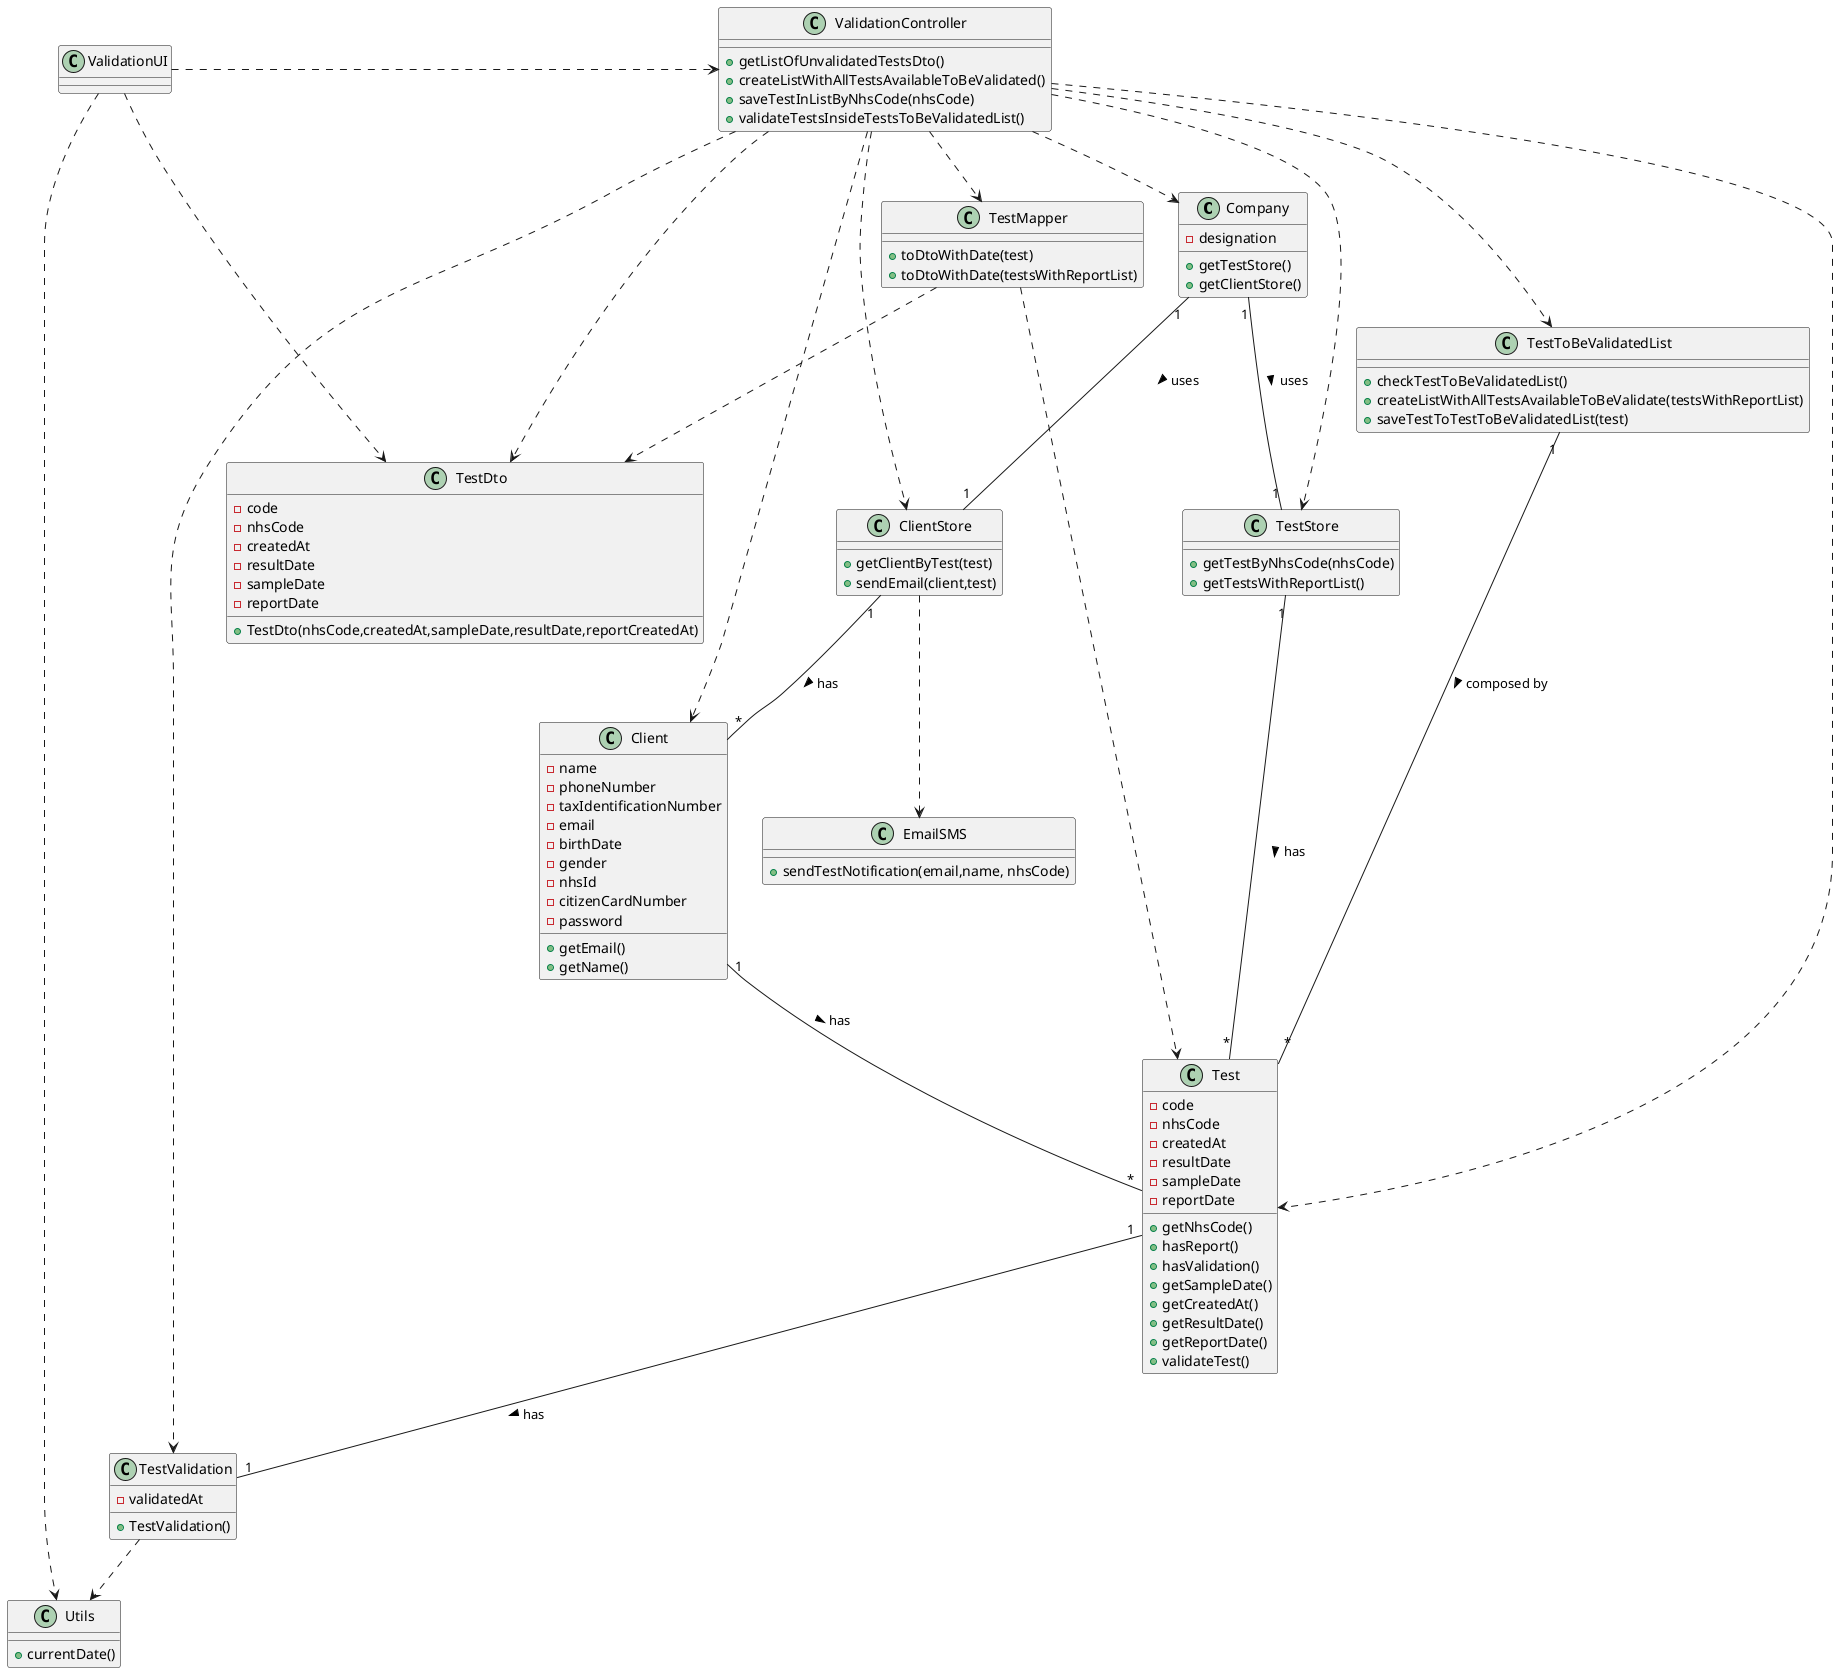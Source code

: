 @startuml
'https://plantuml.com/sequence-diagram

class Company{
- designation
+ getTestStore()
+ getClientStore()

}
class ValidationController{
+ getListOfUnvalidatedTestsDto()
+ createListWithAllTestsAvailableToBeValidated()
+ saveTestInListByNhsCode(nhsCode)
+ validateTestsInsideTestsToBeValidatedList()
}
class Test{
- code
- nhsCode
- createdAt
- resultDate
- sampleDate
- reportDate
+ getNhsCode()
+ hasReport()
+ hasValidation()
+ getSampleDate()
+ getCreatedAt()
+ getResultDate()
+ getReportDate()
+ validateTest()
}
class TestStore{
+ getTestByNhsCode(nhsCode)
+ getTestsWithReportList()
}
class TestMapper{
+ toDtoWithDate(test)
+ toDtoWithDate(testsWithReportList)
}
class TestDto{
- code
- nhsCode
- createdAt
- resultDate
- sampleDate
- reportDate
+ TestDto(nhsCode,createdAt,sampleDate,resultDate,reportCreatedAt)
}
class Utils{
+ currentDate()
}
class Client{
- name
- phoneNumber
- taxIdentificationNumber
- email
- birthDate
- gender
- nhsId
- citizenCardNumber
- password
+ getEmail()
+ getName()
}
class ClientStore{
+ getClientByTest(test)
+ sendEmail(client,test)
}
class EmailSMS{
+ sendTestNotification(email,name, nhsCode)
}
class TestValidation{
- validatedAt
+ TestValidation()
}
class TestToBeValidatedList{
+ checkTestToBeValidatedList()
+ createListWithAllTestsAvailableToBeValidate(testsWithReportList)
+ saveTestToTestToBeValidatedList(test)
}

ValidationController .> TestStore
ValidationController .> ClientStore
ValidationController .> Test
ValidationController ..> Company
ValidationController .> Client
ValidationController .> TestDto
ValidationController ..> TestMapper
ValidationController ..> TestToBeValidatedList
ValidationUI .> ValidationController
ValidationUI .> TestDto
TestMapper ..> TestDto
TestMapper .> Test
TestValidation .> Utils
ValidationController .> TestValidation
ValidationUI .......> Utils

Company "1" --"1" TestStore : uses >
Company "1" -- "1" ClientStore : uses >
TestStore "1" -- "*" Test: has >
ClientStore "1" -- "*" Client: has >
ClientStore ..> EmailSMS
Test "1" -- "1" TestValidation: has >
Client "1" -- "*" Test: has >
TestToBeValidatedList "1" -- "*" Test: composed by >

@enduml